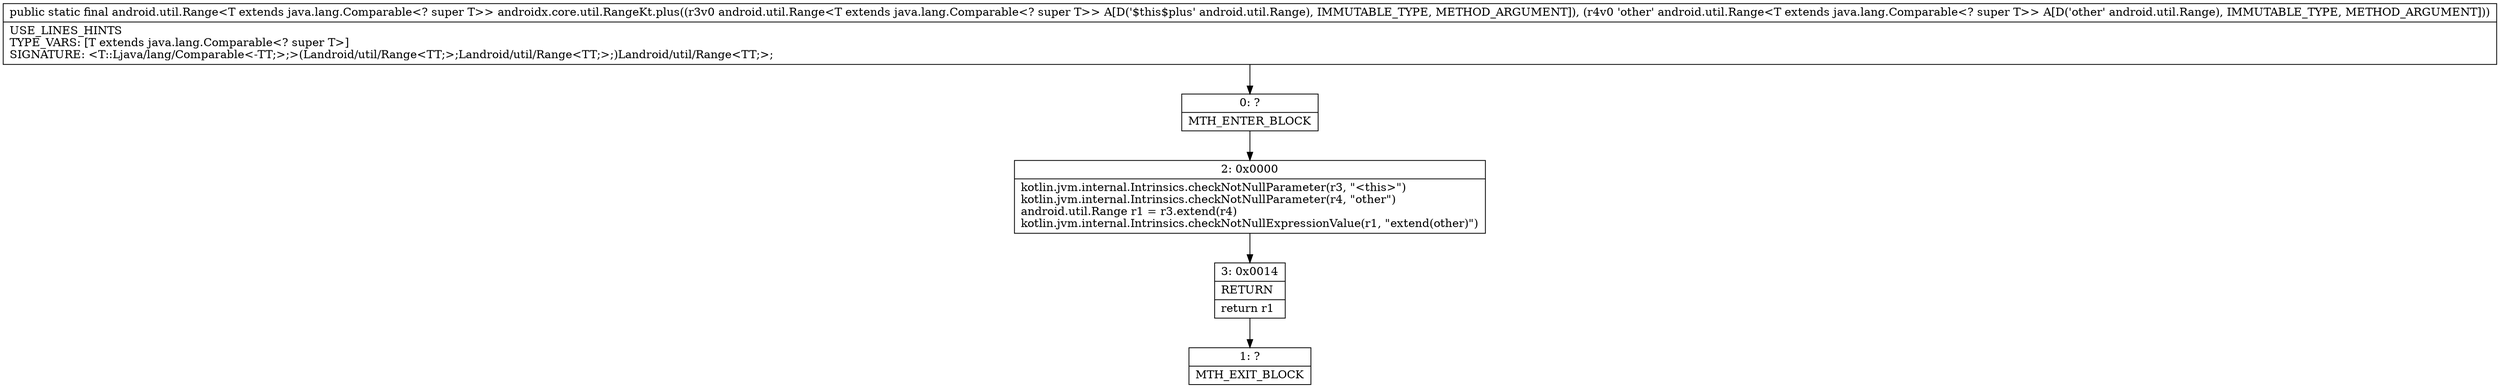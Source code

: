digraph "CFG forandroidx.core.util.RangeKt.plus(Landroid\/util\/Range;Landroid\/util\/Range;)Landroid\/util\/Range;" {
Node_0 [shape=record,label="{0\:\ ?|MTH_ENTER_BLOCK\l}"];
Node_2 [shape=record,label="{2\:\ 0x0000|kotlin.jvm.internal.Intrinsics.checkNotNullParameter(r3, \"\<this\>\")\lkotlin.jvm.internal.Intrinsics.checkNotNullParameter(r4, \"other\")\landroid.util.Range r1 = r3.extend(r4)\lkotlin.jvm.internal.Intrinsics.checkNotNullExpressionValue(r1, \"extend(other)\")\l}"];
Node_3 [shape=record,label="{3\:\ 0x0014|RETURN\l|return r1\l}"];
Node_1 [shape=record,label="{1\:\ ?|MTH_EXIT_BLOCK\l}"];
MethodNode[shape=record,label="{public static final android.util.Range\<T extends java.lang.Comparable\<? super T\>\> androidx.core.util.RangeKt.plus((r3v0 android.util.Range\<T extends java.lang.Comparable\<? super T\>\> A[D('$this$plus' android.util.Range), IMMUTABLE_TYPE, METHOD_ARGUMENT]), (r4v0 'other' android.util.Range\<T extends java.lang.Comparable\<? super T\>\> A[D('other' android.util.Range), IMMUTABLE_TYPE, METHOD_ARGUMENT]))  | USE_LINES_HINTS\lTYPE_VARS: [T extends java.lang.Comparable\<? super T\>]\lSIGNATURE: \<T::Ljava\/lang\/Comparable\<\-TT;\>;\>(Landroid\/util\/Range\<TT;\>;Landroid\/util\/Range\<TT;\>;)Landroid\/util\/Range\<TT;\>;\l}"];
MethodNode -> Node_0;Node_0 -> Node_2;
Node_2 -> Node_3;
Node_3 -> Node_1;
}

